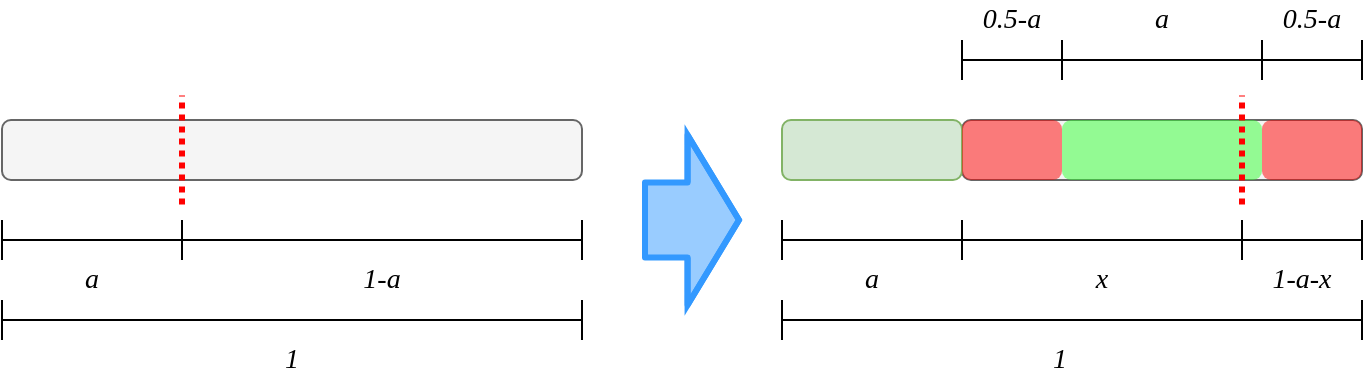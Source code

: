<mxfile version="12.7.9" type="device"><diagram id="pKjTiaCbT4Yqoh7UrO0W" name="Page-1"><mxGraphModel dx="813" dy="427" grid="1" gridSize="10" guides="1" tooltips="1" connect="1" arrows="1" fold="1" page="1" pageScale="1" pageWidth="827" pageHeight="1169" math="0" shadow="0"><root><mxCell id="0"/><mxCell id="1" parent="0"/><mxCell id="D0bxUpKm7YQyFrOIwGKZ-1" value="" style="rounded=1;whiteSpace=wrap;html=1;fillColor=#f5f5f5;strokeColor=#666666;fontColor=#333333;" vertex="1" parent="1"><mxGeometry x="30" y="210" width="290" height="30" as="geometry"/></mxCell><mxCell id="D0bxUpKm7YQyFrOIwGKZ-2" value="" style="endArrow=none;dashed=1;html=1;strokeWidth=3;strokeColor=#FF0000;dashPattern=1 1;" edge="1" parent="1"><mxGeometry width="50" height="50" relative="1" as="geometry"><mxPoint x="120" y="252.25" as="sourcePoint"/><mxPoint x="120" y="197.75" as="targetPoint"/></mxGeometry></mxCell><mxCell id="D0bxUpKm7YQyFrOIwGKZ-3" value="" style="shape=crossbar;whiteSpace=wrap;html=1;rounded=1;" vertex="1" parent="1"><mxGeometry x="30" y="260" width="90" height="20" as="geometry"/></mxCell><mxCell id="D0bxUpKm7YQyFrOIwGKZ-4" value="" style="shape=crossbar;whiteSpace=wrap;html=1;rounded=1;" vertex="1" parent="1"><mxGeometry x="120" y="260" width="200" height="20" as="geometry"/></mxCell><mxCell id="D0bxUpKm7YQyFrOIwGKZ-5" value="a" style="text;html=1;strokeColor=none;fillColor=none;align=center;verticalAlign=middle;whiteSpace=wrap;rounded=0;fontSize=14;fontStyle=2;fontFamily=Tahoma;" vertex="1" parent="1"><mxGeometry x="55" y="280" width="40" height="20" as="geometry"/></mxCell><mxCell id="D0bxUpKm7YQyFrOIwGKZ-6" value="1-a" style="text;html=1;strokeColor=none;fillColor=none;align=center;verticalAlign=middle;whiteSpace=wrap;rounded=0;fontSize=14;fontStyle=2;fontFamily=Tahoma;" vertex="1" parent="1"><mxGeometry x="200" y="280" width="40" height="20" as="geometry"/></mxCell><mxCell id="D0bxUpKm7YQyFrOIwGKZ-7" value="" style="shape=crossbar;whiteSpace=wrap;html=1;rounded=1;" vertex="1" parent="1"><mxGeometry x="30" y="300" width="290" height="20" as="geometry"/></mxCell><mxCell id="D0bxUpKm7YQyFrOIwGKZ-8" value="1" style="text;html=1;strokeColor=none;fillColor=none;align=center;verticalAlign=middle;whiteSpace=wrap;rounded=0;fontSize=14;fontStyle=2;fontFamily=Tahoma;" vertex="1" parent="1"><mxGeometry x="155" y="320" width="40" height="20" as="geometry"/></mxCell><mxCell id="D0bxUpKm7YQyFrOIwGKZ-11" value="" style="rounded=1;whiteSpace=wrap;html=1;fillColor=#f5f5f5;strokeColor=#666666;fontColor=#333333;" vertex="1" parent="1"><mxGeometry x="510" y="210" width="200" height="30" as="geometry"/></mxCell><mxCell id="D0bxUpKm7YQyFrOIwGKZ-13" value="" style="shape=crossbar;whiteSpace=wrap;html=1;rounded=1;" vertex="1" parent="1"><mxGeometry x="420" y="260" width="90" height="20" as="geometry"/></mxCell><mxCell id="D0bxUpKm7YQyFrOIwGKZ-14" value="" style="shape=crossbar;whiteSpace=wrap;html=1;rounded=1;" vertex="1" parent="1"><mxGeometry x="510" y="260" width="140" height="20" as="geometry"/></mxCell><mxCell id="D0bxUpKm7YQyFrOIwGKZ-15" value="a" style="text;html=1;strokeColor=none;fillColor=none;align=center;verticalAlign=middle;whiteSpace=wrap;rounded=0;fontSize=14;fontStyle=2;fontFamily=Tahoma;" vertex="1" parent="1"><mxGeometry x="445" y="280" width="40" height="20" as="geometry"/></mxCell><mxCell id="D0bxUpKm7YQyFrOIwGKZ-16" value="x" style="text;html=1;strokeColor=none;fillColor=none;align=center;verticalAlign=middle;whiteSpace=wrap;rounded=0;fontSize=14;fontStyle=2;fontFamily=Tahoma;" vertex="1" parent="1"><mxGeometry x="560" y="280" width="40" height="20" as="geometry"/></mxCell><mxCell id="D0bxUpKm7YQyFrOIwGKZ-17" value="" style="shape=crossbar;whiteSpace=wrap;html=1;rounded=1;" vertex="1" parent="1"><mxGeometry x="420" y="300" width="290" height="20" as="geometry"/></mxCell><mxCell id="D0bxUpKm7YQyFrOIwGKZ-18" value="1" style="text;html=1;strokeColor=none;fillColor=none;align=center;verticalAlign=middle;whiteSpace=wrap;rounded=0;fontSize=14;fontStyle=2;fontFamily=Tahoma;" vertex="1" parent="1"><mxGeometry x="539" y="320" width="40" height="20" as="geometry"/></mxCell><mxCell id="D0bxUpKm7YQyFrOIwGKZ-19" value="" style="rounded=1;whiteSpace=wrap;html=1;fillColor=#d5e8d4;strokeColor=#82b366;" vertex="1" parent="1"><mxGeometry x="420" y="210" width="90" height="30" as="geometry"/></mxCell><mxCell id="D0bxUpKm7YQyFrOIwGKZ-21" value="" style="shape=crossbar;whiteSpace=wrap;html=1;rounded=1;" vertex="1" parent="1"><mxGeometry x="650" y="260" width="60" height="20" as="geometry"/></mxCell><mxCell id="D0bxUpKm7YQyFrOIwGKZ-22" value="1-a-x" style="text;html=1;strokeColor=none;fillColor=none;align=center;verticalAlign=middle;whiteSpace=wrap;rounded=0;fontSize=14;fontStyle=2;fontFamily=Tahoma;" vertex="1" parent="1"><mxGeometry x="660" y="280" width="40" height="20" as="geometry"/></mxCell><mxCell id="D0bxUpKm7YQyFrOIwGKZ-23" value="" style="shape=flexArrow;endArrow=classic;html=1;strokeColor=#3399FF;strokeWidth=3;fontFamily=Tahoma;fontSize=14;endWidth=44.571;endSize=7.571;width=35.429;fillColor=#99CCFF;" edge="1" parent="1"><mxGeometry width="50" height="50" relative="1" as="geometry"><mxPoint x="350" y="260" as="sourcePoint"/><mxPoint x="400" y="260" as="targetPoint"/><Array as="points"><mxPoint x="370" y="260"/></Array></mxGeometry></mxCell><mxCell id="D0bxUpKm7YQyFrOIwGKZ-25" value="" style="rounded=1;whiteSpace=wrap;html=1;fontFamily=Tahoma;fontSize=14;fillColor=#FF0000;strokeColor=none;opacity=50;" vertex="1" parent="1"><mxGeometry x="510" y="210" width="50" height="30" as="geometry"/></mxCell><mxCell id="D0bxUpKm7YQyFrOIwGKZ-26" value="" style="rounded=1;whiteSpace=wrap;html=1;fontFamily=Tahoma;fontSize=14;fillColor=#33FF33;strokeColor=none;opacity=50;" vertex="1" parent="1"><mxGeometry x="560" y="210" width="100" height="30" as="geometry"/></mxCell><mxCell id="D0bxUpKm7YQyFrOIwGKZ-12" value="" style="endArrow=none;dashed=1;html=1;strokeWidth=3;strokeColor=#FF0000;dashPattern=1 1;" edge="1" parent="1"><mxGeometry width="50" height="50" relative="1" as="geometry"><mxPoint x="650" y="252.25" as="sourcePoint"/><mxPoint x="650" y="197.75" as="targetPoint"/></mxGeometry></mxCell><mxCell id="D0bxUpKm7YQyFrOIwGKZ-27" value="" style="rounded=1;whiteSpace=wrap;html=1;fontFamily=Tahoma;fontSize=14;fillColor=#FF0000;strokeColor=none;opacity=50;" vertex="1" parent="1"><mxGeometry x="660" y="210" width="50" height="30" as="geometry"/></mxCell><mxCell id="D0bxUpKm7YQyFrOIwGKZ-28" value="" style="shape=crossbar;whiteSpace=wrap;html=1;rounded=1;" vertex="1" parent="1"><mxGeometry x="560" y="170" width="100" height="20" as="geometry"/></mxCell><mxCell id="D0bxUpKm7YQyFrOIwGKZ-29" value="" style="shape=crossbar;whiteSpace=wrap;html=1;rounded=1;" vertex="1" parent="1"><mxGeometry x="660" y="170" width="50" height="20" as="geometry"/></mxCell><mxCell id="D0bxUpKm7YQyFrOIwGKZ-30" value="" style="shape=crossbar;whiteSpace=wrap;html=1;rounded=1;" vertex="1" parent="1"><mxGeometry x="510" y="170" width="50" height="20" as="geometry"/></mxCell><mxCell id="D0bxUpKm7YQyFrOIwGKZ-31" value="0.5-a" style="text;html=1;strokeColor=none;fillColor=none;align=center;verticalAlign=middle;whiteSpace=wrap;rounded=0;fontSize=14;fontStyle=2;fontFamily=Tahoma;" vertex="1" parent="1"><mxGeometry x="515" y="150" width="40" height="20" as="geometry"/></mxCell><mxCell id="D0bxUpKm7YQyFrOIwGKZ-32" value="a" style="text;html=1;strokeColor=none;fillColor=none;align=center;verticalAlign=middle;whiteSpace=wrap;rounded=0;fontSize=14;fontStyle=2;fontFamily=Tahoma;" vertex="1" parent="1"><mxGeometry x="590" y="150" width="40" height="20" as="geometry"/></mxCell><mxCell id="D0bxUpKm7YQyFrOIwGKZ-33" value="0.5-a" style="text;html=1;strokeColor=none;fillColor=none;align=center;verticalAlign=middle;whiteSpace=wrap;rounded=0;fontSize=14;fontStyle=2;fontFamily=Tahoma;" vertex="1" parent="1"><mxGeometry x="665" y="150" width="40" height="20" as="geometry"/></mxCell></root></mxGraphModel></diagram></mxfile>